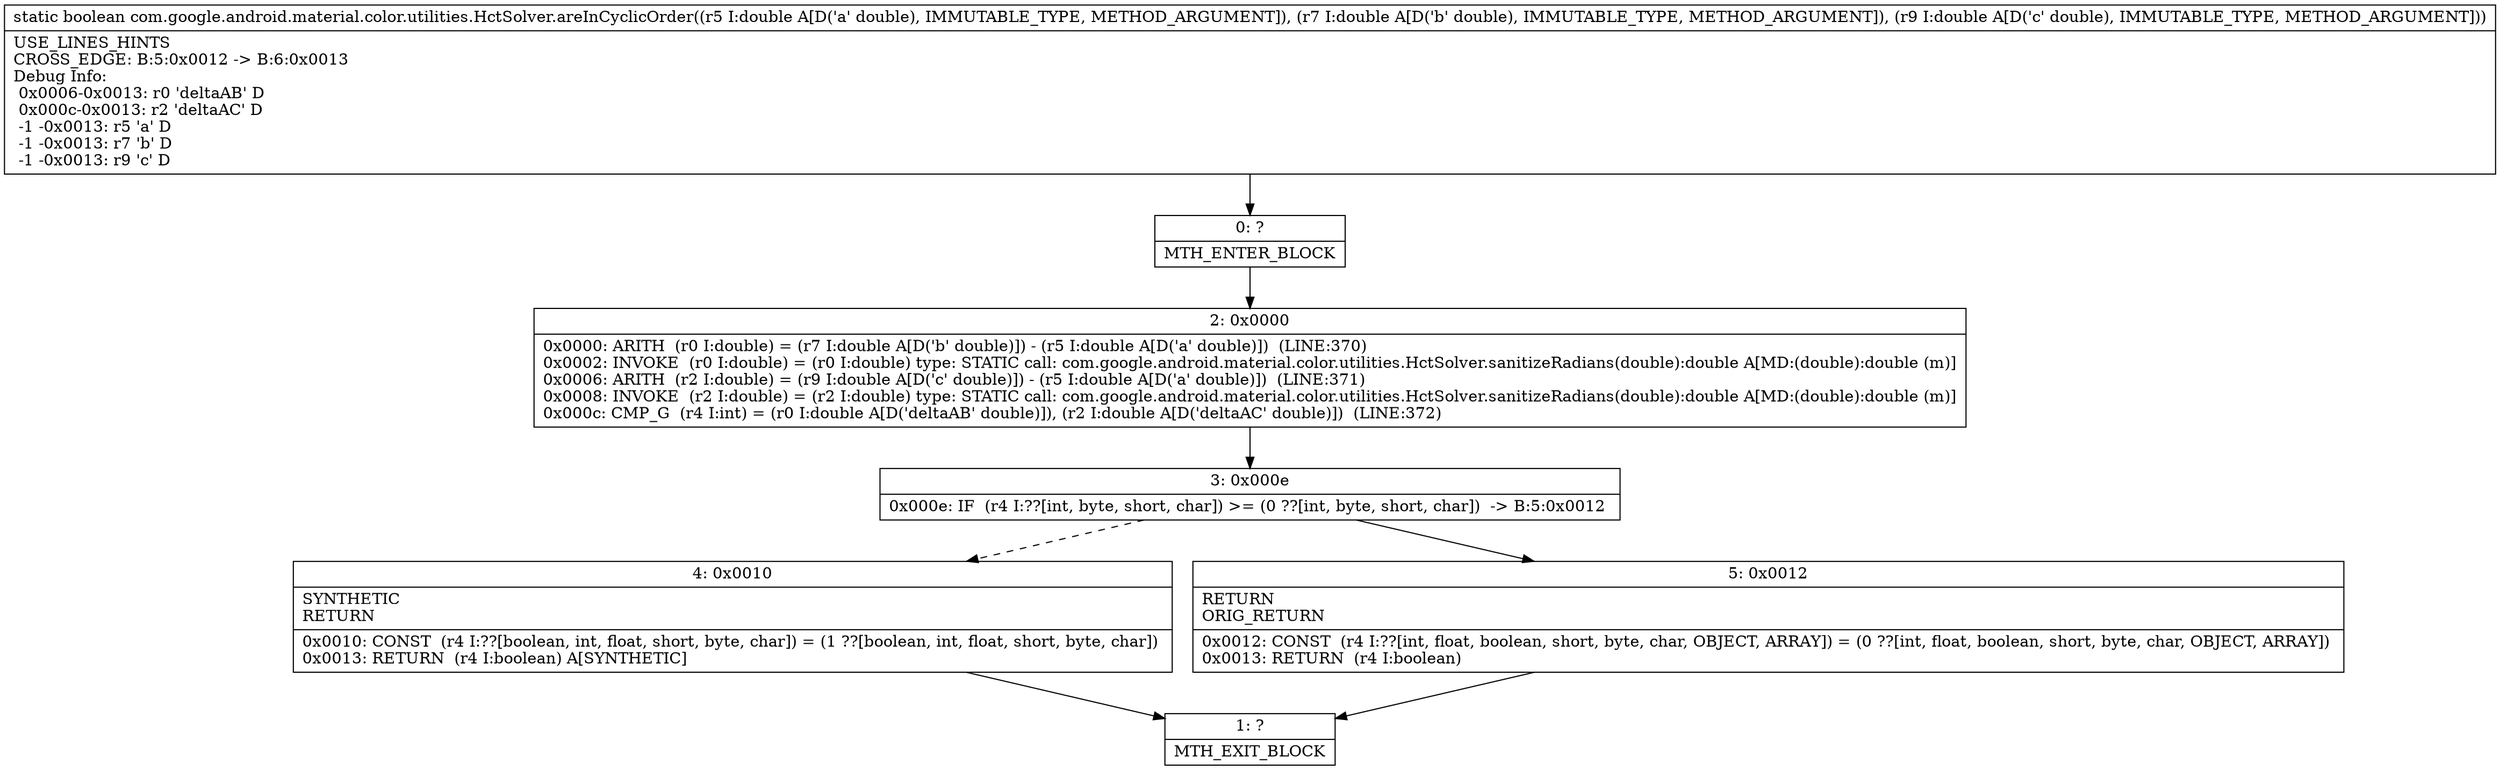 digraph "CFG forcom.google.android.material.color.utilities.HctSolver.areInCyclicOrder(DDD)Z" {
Node_0 [shape=record,label="{0\:\ ?|MTH_ENTER_BLOCK\l}"];
Node_2 [shape=record,label="{2\:\ 0x0000|0x0000: ARITH  (r0 I:double) = (r7 I:double A[D('b' double)]) \- (r5 I:double A[D('a' double)])  (LINE:370)\l0x0002: INVOKE  (r0 I:double) = (r0 I:double) type: STATIC call: com.google.android.material.color.utilities.HctSolver.sanitizeRadians(double):double A[MD:(double):double (m)]\l0x0006: ARITH  (r2 I:double) = (r9 I:double A[D('c' double)]) \- (r5 I:double A[D('a' double)])  (LINE:371)\l0x0008: INVOKE  (r2 I:double) = (r2 I:double) type: STATIC call: com.google.android.material.color.utilities.HctSolver.sanitizeRadians(double):double A[MD:(double):double (m)]\l0x000c: CMP_G  (r4 I:int) = (r0 I:double A[D('deltaAB' double)]), (r2 I:double A[D('deltaAC' double)])  (LINE:372)\l}"];
Node_3 [shape=record,label="{3\:\ 0x000e|0x000e: IF  (r4 I:??[int, byte, short, char]) \>= (0 ??[int, byte, short, char])  \-\> B:5:0x0012 \l}"];
Node_4 [shape=record,label="{4\:\ 0x0010|SYNTHETIC\lRETURN\l|0x0010: CONST  (r4 I:??[boolean, int, float, short, byte, char]) = (1 ??[boolean, int, float, short, byte, char]) \l0x0013: RETURN  (r4 I:boolean) A[SYNTHETIC]\l}"];
Node_1 [shape=record,label="{1\:\ ?|MTH_EXIT_BLOCK\l}"];
Node_5 [shape=record,label="{5\:\ 0x0012|RETURN\lORIG_RETURN\l|0x0012: CONST  (r4 I:??[int, float, boolean, short, byte, char, OBJECT, ARRAY]) = (0 ??[int, float, boolean, short, byte, char, OBJECT, ARRAY]) \l0x0013: RETURN  (r4 I:boolean) \l}"];
MethodNode[shape=record,label="{static boolean com.google.android.material.color.utilities.HctSolver.areInCyclicOrder((r5 I:double A[D('a' double), IMMUTABLE_TYPE, METHOD_ARGUMENT]), (r7 I:double A[D('b' double), IMMUTABLE_TYPE, METHOD_ARGUMENT]), (r9 I:double A[D('c' double), IMMUTABLE_TYPE, METHOD_ARGUMENT]))  | USE_LINES_HINTS\lCROSS_EDGE: B:5:0x0012 \-\> B:6:0x0013\lDebug Info:\l  0x0006\-0x0013: r0 'deltaAB' D\l  0x000c\-0x0013: r2 'deltaAC' D\l  \-1 \-0x0013: r5 'a' D\l  \-1 \-0x0013: r7 'b' D\l  \-1 \-0x0013: r9 'c' D\l}"];
MethodNode -> Node_0;Node_0 -> Node_2;
Node_2 -> Node_3;
Node_3 -> Node_4[style=dashed];
Node_3 -> Node_5;
Node_4 -> Node_1;
Node_5 -> Node_1;
}

